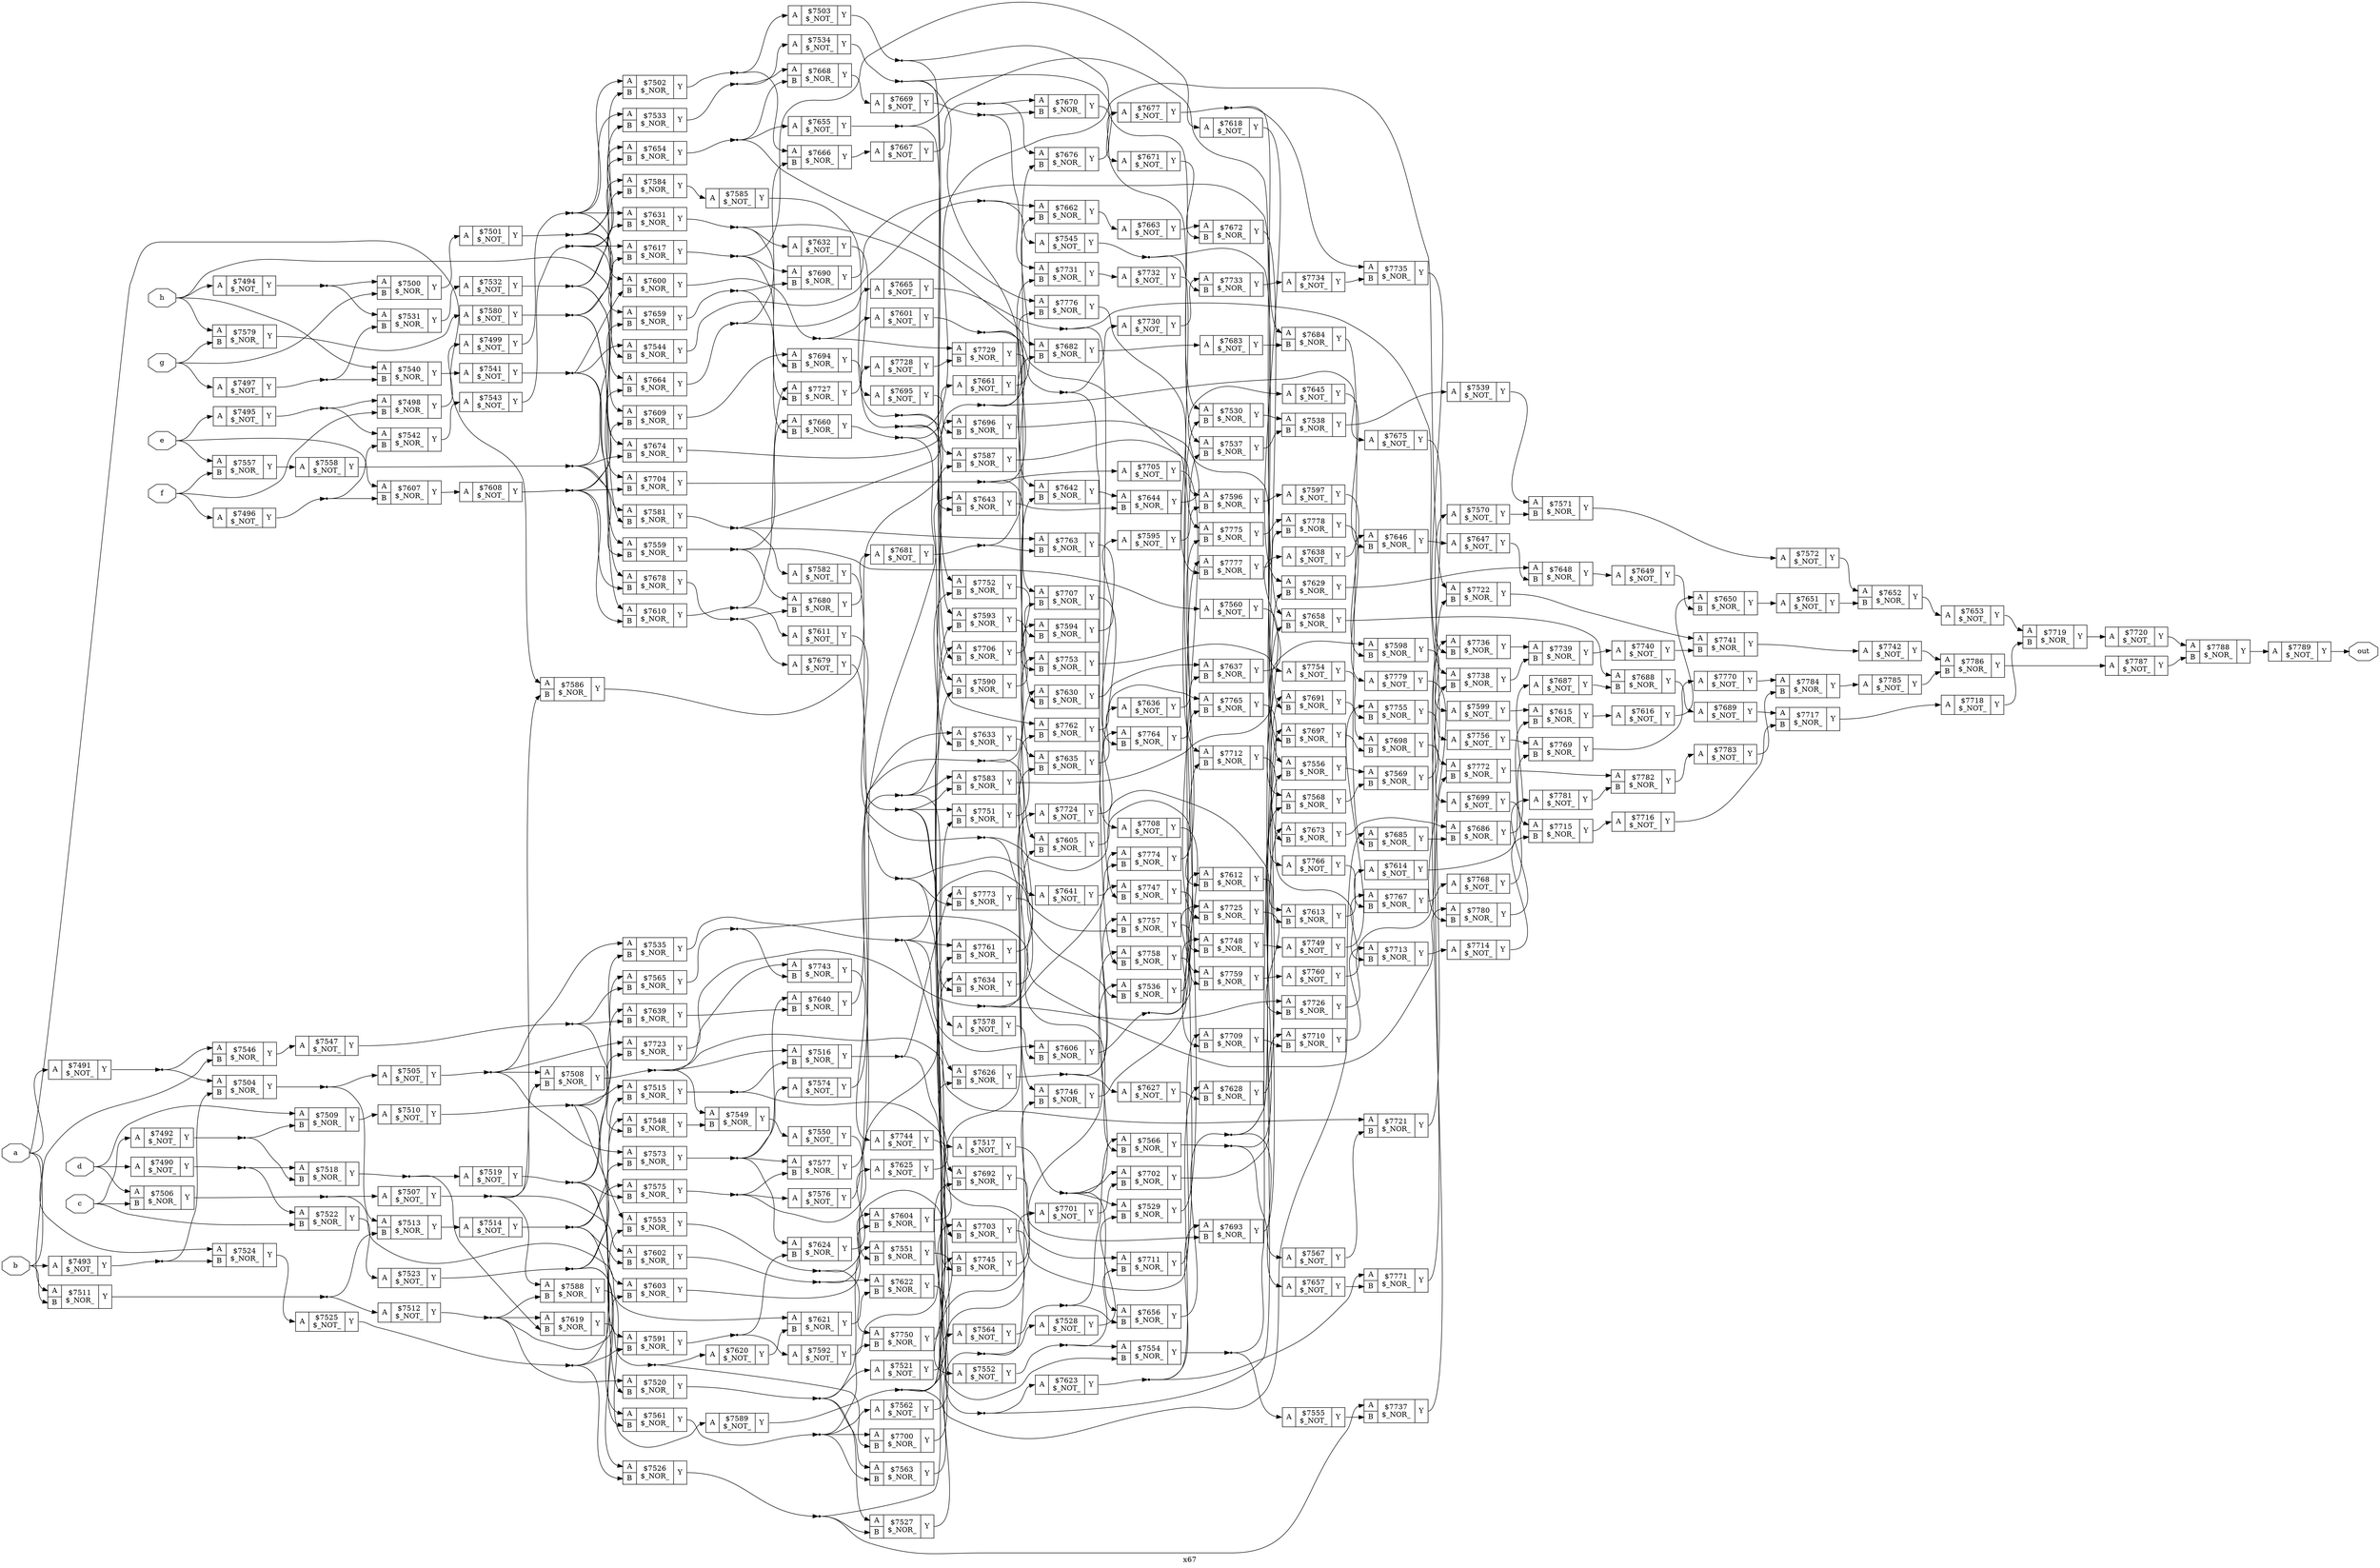 digraph "x67" {
label="x67";
rankdir="LR";
remincross=true;
n300 [ shape=octagon, label="a", color="black", fontcolor="black" ];
n301 [ shape=octagon, label="b", color="black", fontcolor="black" ];
n302 [ shape=octagon, label="c", color="black", fontcolor="black" ];
n303 [ shape=octagon, label="d", color="black", fontcolor="black" ];
n304 [ shape=octagon, label="e", color="black", fontcolor="black" ];
n305 [ shape=octagon, label="f", color="black", fontcolor="black" ];
n306 [ shape=octagon, label="g", color="black", fontcolor="black" ];
n307 [ shape=octagon, label="h", color="black", fontcolor="black" ];
n308 [ shape=octagon, label="out", color="black", fontcolor="black" ];
c311 [ shape=record, label="{{<p309> A}|$7490\n$_NOT_|{<p310> Y}}" ];
c312 [ shape=record, label="{{<p309> A}|$7491\n$_NOT_|{<p310> Y}}" ];
c313 [ shape=record, label="{{<p309> A}|$7492\n$_NOT_|{<p310> Y}}" ];
c314 [ shape=record, label="{{<p309> A}|$7493\n$_NOT_|{<p310> Y}}" ];
c315 [ shape=record, label="{{<p309> A}|$7494\n$_NOT_|{<p310> Y}}" ];
c316 [ shape=record, label="{{<p309> A}|$7495\n$_NOT_|{<p310> Y}}" ];
c317 [ shape=record, label="{{<p309> A}|$7496\n$_NOT_|{<p310> Y}}" ];
c318 [ shape=record, label="{{<p309> A}|$7497\n$_NOT_|{<p310> Y}}" ];
c320 [ shape=record, label="{{<p309> A|<p319> B}|$7498\n$_NOR_|{<p310> Y}}" ];
c321 [ shape=record, label="{{<p309> A}|$7499\n$_NOT_|{<p310> Y}}" ];
c322 [ shape=record, label="{{<p309> A|<p319> B}|$7500\n$_NOR_|{<p310> Y}}" ];
c323 [ shape=record, label="{{<p309> A}|$7501\n$_NOT_|{<p310> Y}}" ];
c324 [ shape=record, label="{{<p309> A|<p319> B}|$7502\n$_NOR_|{<p310> Y}}" ];
c325 [ shape=record, label="{{<p309> A}|$7503\n$_NOT_|{<p310> Y}}" ];
c326 [ shape=record, label="{{<p309> A|<p319> B}|$7504\n$_NOR_|{<p310> Y}}" ];
c327 [ shape=record, label="{{<p309> A}|$7505\n$_NOT_|{<p310> Y}}" ];
c328 [ shape=record, label="{{<p309> A|<p319> B}|$7506\n$_NOR_|{<p310> Y}}" ];
c329 [ shape=record, label="{{<p309> A}|$7507\n$_NOT_|{<p310> Y}}" ];
c330 [ shape=record, label="{{<p309> A|<p319> B}|$7508\n$_NOR_|{<p310> Y}}" ];
c331 [ shape=record, label="{{<p309> A|<p319> B}|$7509\n$_NOR_|{<p310> Y}}" ];
c332 [ shape=record, label="{{<p309> A}|$7510\n$_NOT_|{<p310> Y}}" ];
c333 [ shape=record, label="{{<p309> A|<p319> B}|$7511\n$_NOR_|{<p310> Y}}" ];
c334 [ shape=record, label="{{<p309> A}|$7512\n$_NOT_|{<p310> Y}}" ];
c335 [ shape=record, label="{{<p309> A|<p319> B}|$7513\n$_NOR_|{<p310> Y}}" ];
c336 [ shape=record, label="{{<p309> A}|$7514\n$_NOT_|{<p310> Y}}" ];
c337 [ shape=record, label="{{<p309> A|<p319> B}|$7515\n$_NOR_|{<p310> Y}}" ];
c338 [ shape=record, label="{{<p309> A|<p319> B}|$7516\n$_NOR_|{<p310> Y}}" ];
c339 [ shape=record, label="{{<p309> A}|$7517\n$_NOT_|{<p310> Y}}" ];
c340 [ shape=record, label="{{<p309> A|<p319> B}|$7518\n$_NOR_|{<p310> Y}}" ];
c341 [ shape=record, label="{{<p309> A}|$7519\n$_NOT_|{<p310> Y}}" ];
c342 [ shape=record, label="{{<p309> A|<p319> B}|$7520\n$_NOR_|{<p310> Y}}" ];
c343 [ shape=record, label="{{<p309> A}|$7521\n$_NOT_|{<p310> Y}}" ];
c344 [ shape=record, label="{{<p309> A|<p319> B}|$7522\n$_NOR_|{<p310> Y}}" ];
c345 [ shape=record, label="{{<p309> A}|$7523\n$_NOT_|{<p310> Y}}" ];
c346 [ shape=record, label="{{<p309> A|<p319> B}|$7524\n$_NOR_|{<p310> Y}}" ];
c347 [ shape=record, label="{{<p309> A}|$7525\n$_NOT_|{<p310> Y}}" ];
c348 [ shape=record, label="{{<p309> A|<p319> B}|$7526\n$_NOR_|{<p310> Y}}" ];
c349 [ shape=record, label="{{<p309> A|<p319> B}|$7527\n$_NOR_|{<p310> Y}}" ];
c350 [ shape=record, label="{{<p309> A}|$7528\n$_NOT_|{<p310> Y}}" ];
c351 [ shape=record, label="{{<p309> A|<p319> B}|$7529\n$_NOR_|{<p310> Y}}" ];
c352 [ shape=record, label="{{<p309> A|<p319> B}|$7530\n$_NOR_|{<p310> Y}}" ];
c353 [ shape=record, label="{{<p309> A|<p319> B}|$7531\n$_NOR_|{<p310> Y}}" ];
c354 [ shape=record, label="{{<p309> A}|$7532\n$_NOT_|{<p310> Y}}" ];
c355 [ shape=record, label="{{<p309> A|<p319> B}|$7533\n$_NOR_|{<p310> Y}}" ];
c356 [ shape=record, label="{{<p309> A}|$7534\n$_NOT_|{<p310> Y}}" ];
c357 [ shape=record, label="{{<p309> A|<p319> B}|$7535\n$_NOR_|{<p310> Y}}" ];
c358 [ shape=record, label="{{<p309> A|<p319> B}|$7536\n$_NOR_|{<p310> Y}}" ];
c359 [ shape=record, label="{{<p309> A|<p319> B}|$7537\n$_NOR_|{<p310> Y}}" ];
c360 [ shape=record, label="{{<p309> A|<p319> B}|$7538\n$_NOR_|{<p310> Y}}" ];
c361 [ shape=record, label="{{<p309> A}|$7539\n$_NOT_|{<p310> Y}}" ];
c362 [ shape=record, label="{{<p309> A|<p319> B}|$7540\n$_NOR_|{<p310> Y}}" ];
c363 [ shape=record, label="{{<p309> A}|$7541\n$_NOT_|{<p310> Y}}" ];
c364 [ shape=record, label="{{<p309> A|<p319> B}|$7542\n$_NOR_|{<p310> Y}}" ];
c365 [ shape=record, label="{{<p309> A}|$7543\n$_NOT_|{<p310> Y}}" ];
c366 [ shape=record, label="{{<p309> A|<p319> B}|$7544\n$_NOR_|{<p310> Y}}" ];
c367 [ shape=record, label="{{<p309> A}|$7545\n$_NOT_|{<p310> Y}}" ];
c368 [ shape=record, label="{{<p309> A|<p319> B}|$7546\n$_NOR_|{<p310> Y}}" ];
c369 [ shape=record, label="{{<p309> A}|$7547\n$_NOT_|{<p310> Y}}" ];
c370 [ shape=record, label="{{<p309> A|<p319> B}|$7548\n$_NOR_|{<p310> Y}}" ];
c371 [ shape=record, label="{{<p309> A|<p319> B}|$7549\n$_NOR_|{<p310> Y}}" ];
c372 [ shape=record, label="{{<p309> A}|$7550\n$_NOT_|{<p310> Y}}" ];
c373 [ shape=record, label="{{<p309> A|<p319> B}|$7551\n$_NOR_|{<p310> Y}}" ];
c374 [ shape=record, label="{{<p309> A}|$7552\n$_NOT_|{<p310> Y}}" ];
c375 [ shape=record, label="{{<p309> A|<p319> B}|$7553\n$_NOR_|{<p310> Y}}" ];
c376 [ shape=record, label="{{<p309> A|<p319> B}|$7554\n$_NOR_|{<p310> Y}}" ];
c377 [ shape=record, label="{{<p309> A}|$7555\n$_NOT_|{<p310> Y}}" ];
c378 [ shape=record, label="{{<p309> A|<p319> B}|$7556\n$_NOR_|{<p310> Y}}" ];
c379 [ shape=record, label="{{<p309> A|<p319> B}|$7557\n$_NOR_|{<p310> Y}}" ];
c380 [ shape=record, label="{{<p309> A}|$7558\n$_NOT_|{<p310> Y}}" ];
c381 [ shape=record, label="{{<p309> A|<p319> B}|$7559\n$_NOR_|{<p310> Y}}" ];
c382 [ shape=record, label="{{<p309> A}|$7560\n$_NOT_|{<p310> Y}}" ];
c383 [ shape=record, label="{{<p309> A|<p319> B}|$7561\n$_NOR_|{<p310> Y}}" ];
c384 [ shape=record, label="{{<p309> A}|$7562\n$_NOT_|{<p310> Y}}" ];
c385 [ shape=record, label="{{<p309> A|<p319> B}|$7563\n$_NOR_|{<p310> Y}}" ];
c386 [ shape=record, label="{{<p309> A}|$7564\n$_NOT_|{<p310> Y}}" ];
c387 [ shape=record, label="{{<p309> A|<p319> B}|$7565\n$_NOR_|{<p310> Y}}" ];
c388 [ shape=record, label="{{<p309> A|<p319> B}|$7566\n$_NOR_|{<p310> Y}}" ];
c389 [ shape=record, label="{{<p309> A}|$7567\n$_NOT_|{<p310> Y}}" ];
c390 [ shape=record, label="{{<p309> A|<p319> B}|$7568\n$_NOR_|{<p310> Y}}" ];
c391 [ shape=record, label="{{<p309> A|<p319> B}|$7569\n$_NOR_|{<p310> Y}}" ];
c392 [ shape=record, label="{{<p309> A}|$7570\n$_NOT_|{<p310> Y}}" ];
c393 [ shape=record, label="{{<p309> A|<p319> B}|$7571\n$_NOR_|{<p310> Y}}" ];
c394 [ shape=record, label="{{<p309> A}|$7572\n$_NOT_|{<p310> Y}}" ];
c395 [ shape=record, label="{{<p309> A|<p319> B}|$7573\n$_NOR_|{<p310> Y}}" ];
c396 [ shape=record, label="{{<p309> A}|$7574\n$_NOT_|{<p310> Y}}" ];
c397 [ shape=record, label="{{<p309> A|<p319> B}|$7575\n$_NOR_|{<p310> Y}}" ];
c398 [ shape=record, label="{{<p309> A}|$7576\n$_NOT_|{<p310> Y}}" ];
c399 [ shape=record, label="{{<p309> A|<p319> B}|$7577\n$_NOR_|{<p310> Y}}" ];
c400 [ shape=record, label="{{<p309> A}|$7578\n$_NOT_|{<p310> Y}}" ];
c401 [ shape=record, label="{{<p309> A|<p319> B}|$7579\n$_NOR_|{<p310> Y}}" ];
c402 [ shape=record, label="{{<p309> A}|$7580\n$_NOT_|{<p310> Y}}" ];
c403 [ shape=record, label="{{<p309> A|<p319> B}|$7581\n$_NOR_|{<p310> Y}}" ];
c404 [ shape=record, label="{{<p309> A}|$7582\n$_NOT_|{<p310> Y}}" ];
c405 [ shape=record, label="{{<p309> A|<p319> B}|$7583\n$_NOR_|{<p310> Y}}" ];
c406 [ shape=record, label="{{<p309> A|<p319> B}|$7584\n$_NOR_|{<p310> Y}}" ];
c407 [ shape=record, label="{{<p309> A}|$7585\n$_NOT_|{<p310> Y}}" ];
c408 [ shape=record, label="{{<p309> A|<p319> B}|$7586\n$_NOR_|{<p310> Y}}" ];
c409 [ shape=record, label="{{<p309> A|<p319> B}|$7587\n$_NOR_|{<p310> Y}}" ];
c410 [ shape=record, label="{{<p309> A|<p319> B}|$7588\n$_NOR_|{<p310> Y}}" ];
c411 [ shape=record, label="{{<p309> A}|$7589\n$_NOT_|{<p310> Y}}" ];
c412 [ shape=record, label="{{<p309> A|<p319> B}|$7590\n$_NOR_|{<p310> Y}}" ];
c413 [ shape=record, label="{{<p309> A|<p319> B}|$7591\n$_NOR_|{<p310> Y}}" ];
c414 [ shape=record, label="{{<p309> A}|$7592\n$_NOT_|{<p310> Y}}" ];
c415 [ shape=record, label="{{<p309> A|<p319> B}|$7593\n$_NOR_|{<p310> Y}}" ];
c416 [ shape=record, label="{{<p309> A|<p319> B}|$7594\n$_NOR_|{<p310> Y}}" ];
c417 [ shape=record, label="{{<p309> A}|$7595\n$_NOT_|{<p310> Y}}" ];
c418 [ shape=record, label="{{<p309> A|<p319> B}|$7596\n$_NOR_|{<p310> Y}}" ];
c419 [ shape=record, label="{{<p309> A}|$7597\n$_NOT_|{<p310> Y}}" ];
c420 [ shape=record, label="{{<p309> A|<p319> B}|$7598\n$_NOR_|{<p310> Y}}" ];
c421 [ shape=record, label="{{<p309> A}|$7599\n$_NOT_|{<p310> Y}}" ];
c422 [ shape=record, label="{{<p309> A|<p319> B}|$7600\n$_NOR_|{<p310> Y}}" ];
c423 [ shape=record, label="{{<p309> A}|$7601\n$_NOT_|{<p310> Y}}" ];
c424 [ shape=record, label="{{<p309> A|<p319> B}|$7602\n$_NOR_|{<p310> Y}}" ];
c425 [ shape=record, label="{{<p309> A|<p319> B}|$7603\n$_NOR_|{<p310> Y}}" ];
c426 [ shape=record, label="{{<p309> A|<p319> B}|$7604\n$_NOR_|{<p310> Y}}" ];
c427 [ shape=record, label="{{<p309> A|<p319> B}|$7605\n$_NOR_|{<p310> Y}}" ];
c428 [ shape=record, label="{{<p309> A|<p319> B}|$7606\n$_NOR_|{<p310> Y}}" ];
c429 [ shape=record, label="{{<p309> A|<p319> B}|$7607\n$_NOR_|{<p310> Y}}" ];
c430 [ shape=record, label="{{<p309> A}|$7608\n$_NOT_|{<p310> Y}}" ];
c431 [ shape=record, label="{{<p309> A|<p319> B}|$7609\n$_NOR_|{<p310> Y}}" ];
c432 [ shape=record, label="{{<p309> A|<p319> B}|$7610\n$_NOR_|{<p310> Y}}" ];
c433 [ shape=record, label="{{<p309> A}|$7611\n$_NOT_|{<p310> Y}}" ];
c434 [ shape=record, label="{{<p309> A|<p319> B}|$7612\n$_NOR_|{<p310> Y}}" ];
c435 [ shape=record, label="{{<p309> A|<p319> B}|$7613\n$_NOR_|{<p310> Y}}" ];
c436 [ shape=record, label="{{<p309> A}|$7614\n$_NOT_|{<p310> Y}}" ];
c437 [ shape=record, label="{{<p309> A|<p319> B}|$7615\n$_NOR_|{<p310> Y}}" ];
c438 [ shape=record, label="{{<p309> A}|$7616\n$_NOT_|{<p310> Y}}" ];
c439 [ shape=record, label="{{<p309> A|<p319> B}|$7617\n$_NOR_|{<p310> Y}}" ];
c440 [ shape=record, label="{{<p309> A}|$7618\n$_NOT_|{<p310> Y}}" ];
c441 [ shape=record, label="{{<p309> A|<p319> B}|$7619\n$_NOR_|{<p310> Y}}" ];
c442 [ shape=record, label="{{<p309> A}|$7620\n$_NOT_|{<p310> Y}}" ];
c443 [ shape=record, label="{{<p309> A|<p319> B}|$7621\n$_NOR_|{<p310> Y}}" ];
c444 [ shape=record, label="{{<p309> A|<p319> B}|$7622\n$_NOR_|{<p310> Y}}" ];
c445 [ shape=record, label="{{<p309> A}|$7623\n$_NOT_|{<p310> Y}}" ];
c446 [ shape=record, label="{{<p309> A|<p319> B}|$7624\n$_NOR_|{<p310> Y}}" ];
c447 [ shape=record, label="{{<p309> A}|$7625\n$_NOT_|{<p310> Y}}" ];
c448 [ shape=record, label="{{<p309> A|<p319> B}|$7626\n$_NOR_|{<p310> Y}}" ];
c449 [ shape=record, label="{{<p309> A}|$7627\n$_NOT_|{<p310> Y}}" ];
c450 [ shape=record, label="{{<p309> A|<p319> B}|$7628\n$_NOR_|{<p310> Y}}" ];
c451 [ shape=record, label="{{<p309> A|<p319> B}|$7629\n$_NOR_|{<p310> Y}}" ];
c452 [ shape=record, label="{{<p309> A|<p319> B}|$7630\n$_NOR_|{<p310> Y}}" ];
c453 [ shape=record, label="{{<p309> A|<p319> B}|$7631\n$_NOR_|{<p310> Y}}" ];
c454 [ shape=record, label="{{<p309> A}|$7632\n$_NOT_|{<p310> Y}}" ];
c455 [ shape=record, label="{{<p309> A|<p319> B}|$7633\n$_NOR_|{<p310> Y}}" ];
c456 [ shape=record, label="{{<p309> A|<p319> B}|$7634\n$_NOR_|{<p310> Y}}" ];
c457 [ shape=record, label="{{<p309> A|<p319> B}|$7635\n$_NOR_|{<p310> Y}}" ];
c458 [ shape=record, label="{{<p309> A}|$7636\n$_NOT_|{<p310> Y}}" ];
c459 [ shape=record, label="{{<p309> A|<p319> B}|$7637\n$_NOR_|{<p310> Y}}" ];
c460 [ shape=record, label="{{<p309> A}|$7638\n$_NOT_|{<p310> Y}}" ];
c461 [ shape=record, label="{{<p309> A|<p319> B}|$7639\n$_NOR_|{<p310> Y}}" ];
c462 [ shape=record, label="{{<p309> A|<p319> B}|$7640\n$_NOR_|{<p310> Y}}" ];
c463 [ shape=record, label="{{<p309> A}|$7641\n$_NOT_|{<p310> Y}}" ];
c464 [ shape=record, label="{{<p309> A|<p319> B}|$7642\n$_NOR_|{<p310> Y}}" ];
c465 [ shape=record, label="{{<p309> A|<p319> B}|$7643\n$_NOR_|{<p310> Y}}" ];
c466 [ shape=record, label="{{<p309> A|<p319> B}|$7644\n$_NOR_|{<p310> Y}}" ];
c467 [ shape=record, label="{{<p309> A}|$7645\n$_NOT_|{<p310> Y}}" ];
c468 [ shape=record, label="{{<p309> A|<p319> B}|$7646\n$_NOR_|{<p310> Y}}" ];
c469 [ shape=record, label="{{<p309> A}|$7647\n$_NOT_|{<p310> Y}}" ];
c470 [ shape=record, label="{{<p309> A|<p319> B}|$7648\n$_NOR_|{<p310> Y}}" ];
c471 [ shape=record, label="{{<p309> A}|$7649\n$_NOT_|{<p310> Y}}" ];
c472 [ shape=record, label="{{<p309> A|<p319> B}|$7650\n$_NOR_|{<p310> Y}}" ];
c473 [ shape=record, label="{{<p309> A}|$7651\n$_NOT_|{<p310> Y}}" ];
c474 [ shape=record, label="{{<p309> A|<p319> B}|$7652\n$_NOR_|{<p310> Y}}" ];
c475 [ shape=record, label="{{<p309> A}|$7653\n$_NOT_|{<p310> Y}}" ];
c476 [ shape=record, label="{{<p309> A|<p319> B}|$7654\n$_NOR_|{<p310> Y}}" ];
c477 [ shape=record, label="{{<p309> A}|$7655\n$_NOT_|{<p310> Y}}" ];
c478 [ shape=record, label="{{<p309> A|<p319> B}|$7656\n$_NOR_|{<p310> Y}}" ];
c479 [ shape=record, label="{{<p309> A}|$7657\n$_NOT_|{<p310> Y}}" ];
c480 [ shape=record, label="{{<p309> A|<p319> B}|$7658\n$_NOR_|{<p310> Y}}" ];
c481 [ shape=record, label="{{<p309> A|<p319> B}|$7659\n$_NOR_|{<p310> Y}}" ];
c482 [ shape=record, label="{{<p309> A|<p319> B}|$7660\n$_NOR_|{<p310> Y}}" ];
c483 [ shape=record, label="{{<p309> A}|$7661\n$_NOT_|{<p310> Y}}" ];
c484 [ shape=record, label="{{<p309> A|<p319> B}|$7662\n$_NOR_|{<p310> Y}}" ];
c485 [ shape=record, label="{{<p309> A}|$7663\n$_NOT_|{<p310> Y}}" ];
c486 [ shape=record, label="{{<p309> A|<p319> B}|$7664\n$_NOR_|{<p310> Y}}" ];
c487 [ shape=record, label="{{<p309> A}|$7665\n$_NOT_|{<p310> Y}}" ];
c488 [ shape=record, label="{{<p309> A|<p319> B}|$7666\n$_NOR_|{<p310> Y}}" ];
c489 [ shape=record, label="{{<p309> A}|$7667\n$_NOT_|{<p310> Y}}" ];
c490 [ shape=record, label="{{<p309> A|<p319> B}|$7668\n$_NOR_|{<p310> Y}}" ];
c491 [ shape=record, label="{{<p309> A}|$7669\n$_NOT_|{<p310> Y}}" ];
c492 [ shape=record, label="{{<p309> A|<p319> B}|$7670\n$_NOR_|{<p310> Y}}" ];
c493 [ shape=record, label="{{<p309> A}|$7671\n$_NOT_|{<p310> Y}}" ];
c494 [ shape=record, label="{{<p309> A|<p319> B}|$7672\n$_NOR_|{<p310> Y}}" ];
c495 [ shape=record, label="{{<p309> A|<p319> B}|$7673\n$_NOR_|{<p310> Y}}" ];
c496 [ shape=record, label="{{<p309> A|<p319> B}|$7674\n$_NOR_|{<p310> Y}}" ];
c497 [ shape=record, label="{{<p309> A}|$7675\n$_NOT_|{<p310> Y}}" ];
c498 [ shape=record, label="{{<p309> A|<p319> B}|$7676\n$_NOR_|{<p310> Y}}" ];
c499 [ shape=record, label="{{<p309> A}|$7677\n$_NOT_|{<p310> Y}}" ];
c500 [ shape=record, label="{{<p309> A|<p319> B}|$7678\n$_NOR_|{<p310> Y}}" ];
c501 [ shape=record, label="{{<p309> A}|$7679\n$_NOT_|{<p310> Y}}" ];
c502 [ shape=record, label="{{<p309> A|<p319> B}|$7680\n$_NOR_|{<p310> Y}}" ];
c503 [ shape=record, label="{{<p309> A}|$7681\n$_NOT_|{<p310> Y}}" ];
c504 [ shape=record, label="{{<p309> A|<p319> B}|$7682\n$_NOR_|{<p310> Y}}" ];
c505 [ shape=record, label="{{<p309> A}|$7683\n$_NOT_|{<p310> Y}}" ];
c506 [ shape=record, label="{{<p309> A|<p319> B}|$7684\n$_NOR_|{<p310> Y}}" ];
c507 [ shape=record, label="{{<p309> A|<p319> B}|$7685\n$_NOR_|{<p310> Y}}" ];
c508 [ shape=record, label="{{<p309> A|<p319> B}|$7686\n$_NOR_|{<p310> Y}}" ];
c509 [ shape=record, label="{{<p309> A}|$7687\n$_NOT_|{<p310> Y}}" ];
c510 [ shape=record, label="{{<p309> A|<p319> B}|$7688\n$_NOR_|{<p310> Y}}" ];
c511 [ shape=record, label="{{<p309> A}|$7689\n$_NOT_|{<p310> Y}}" ];
c512 [ shape=record, label="{{<p309> A|<p319> B}|$7690\n$_NOR_|{<p310> Y}}" ];
c513 [ shape=record, label="{{<p309> A|<p319> B}|$7691\n$_NOR_|{<p310> Y}}" ];
c514 [ shape=record, label="{{<p309> A|<p319> B}|$7692\n$_NOR_|{<p310> Y}}" ];
c515 [ shape=record, label="{{<p309> A|<p319> B}|$7693\n$_NOR_|{<p310> Y}}" ];
c516 [ shape=record, label="{{<p309> A|<p319> B}|$7694\n$_NOR_|{<p310> Y}}" ];
c517 [ shape=record, label="{{<p309> A}|$7695\n$_NOT_|{<p310> Y}}" ];
c518 [ shape=record, label="{{<p309> A|<p319> B}|$7696\n$_NOR_|{<p310> Y}}" ];
c519 [ shape=record, label="{{<p309> A|<p319> B}|$7697\n$_NOR_|{<p310> Y}}" ];
c520 [ shape=record, label="{{<p309> A|<p319> B}|$7698\n$_NOR_|{<p310> Y}}" ];
c521 [ shape=record, label="{{<p309> A}|$7699\n$_NOT_|{<p310> Y}}" ];
c522 [ shape=record, label="{{<p309> A|<p319> B}|$7700\n$_NOR_|{<p310> Y}}" ];
c523 [ shape=record, label="{{<p309> A}|$7701\n$_NOT_|{<p310> Y}}" ];
c524 [ shape=record, label="{{<p309> A|<p319> B}|$7702\n$_NOR_|{<p310> Y}}" ];
c525 [ shape=record, label="{{<p309> A|<p319> B}|$7703\n$_NOR_|{<p310> Y}}" ];
c526 [ shape=record, label="{{<p309> A|<p319> B}|$7704\n$_NOR_|{<p310> Y}}" ];
c527 [ shape=record, label="{{<p309> A}|$7705\n$_NOT_|{<p310> Y}}" ];
c528 [ shape=record, label="{{<p309> A|<p319> B}|$7706\n$_NOR_|{<p310> Y}}" ];
c529 [ shape=record, label="{{<p309> A|<p319> B}|$7707\n$_NOR_|{<p310> Y}}" ];
c530 [ shape=record, label="{{<p309> A}|$7708\n$_NOT_|{<p310> Y}}" ];
c531 [ shape=record, label="{{<p309> A|<p319> B}|$7709\n$_NOR_|{<p310> Y}}" ];
c532 [ shape=record, label="{{<p309> A|<p319> B}|$7710\n$_NOR_|{<p310> Y}}" ];
c533 [ shape=record, label="{{<p309> A|<p319> B}|$7711\n$_NOR_|{<p310> Y}}" ];
c534 [ shape=record, label="{{<p309> A|<p319> B}|$7712\n$_NOR_|{<p310> Y}}" ];
c535 [ shape=record, label="{{<p309> A|<p319> B}|$7713\n$_NOR_|{<p310> Y}}" ];
c536 [ shape=record, label="{{<p309> A}|$7714\n$_NOT_|{<p310> Y}}" ];
c537 [ shape=record, label="{{<p309> A|<p319> B}|$7715\n$_NOR_|{<p310> Y}}" ];
c538 [ shape=record, label="{{<p309> A}|$7716\n$_NOT_|{<p310> Y}}" ];
c539 [ shape=record, label="{{<p309> A|<p319> B}|$7717\n$_NOR_|{<p310> Y}}" ];
c540 [ shape=record, label="{{<p309> A}|$7718\n$_NOT_|{<p310> Y}}" ];
c541 [ shape=record, label="{{<p309> A|<p319> B}|$7719\n$_NOR_|{<p310> Y}}" ];
c542 [ shape=record, label="{{<p309> A}|$7720\n$_NOT_|{<p310> Y}}" ];
c543 [ shape=record, label="{{<p309> A|<p319> B}|$7721\n$_NOR_|{<p310> Y}}" ];
c544 [ shape=record, label="{{<p309> A|<p319> B}|$7722\n$_NOR_|{<p310> Y}}" ];
c545 [ shape=record, label="{{<p309> A|<p319> B}|$7723\n$_NOR_|{<p310> Y}}" ];
c546 [ shape=record, label="{{<p309> A}|$7724\n$_NOT_|{<p310> Y}}" ];
c547 [ shape=record, label="{{<p309> A|<p319> B}|$7725\n$_NOR_|{<p310> Y}}" ];
c548 [ shape=record, label="{{<p309> A|<p319> B}|$7726\n$_NOR_|{<p310> Y}}" ];
c549 [ shape=record, label="{{<p309> A|<p319> B}|$7727\n$_NOR_|{<p310> Y}}" ];
c550 [ shape=record, label="{{<p309> A}|$7728\n$_NOT_|{<p310> Y}}" ];
c551 [ shape=record, label="{{<p309> A|<p319> B}|$7729\n$_NOR_|{<p310> Y}}" ];
c552 [ shape=record, label="{{<p309> A}|$7730\n$_NOT_|{<p310> Y}}" ];
c553 [ shape=record, label="{{<p309> A|<p319> B}|$7731\n$_NOR_|{<p310> Y}}" ];
c554 [ shape=record, label="{{<p309> A}|$7732\n$_NOT_|{<p310> Y}}" ];
c555 [ shape=record, label="{{<p309> A|<p319> B}|$7733\n$_NOR_|{<p310> Y}}" ];
c556 [ shape=record, label="{{<p309> A}|$7734\n$_NOT_|{<p310> Y}}" ];
c557 [ shape=record, label="{{<p309> A|<p319> B}|$7735\n$_NOR_|{<p310> Y}}" ];
c558 [ shape=record, label="{{<p309> A|<p319> B}|$7736\n$_NOR_|{<p310> Y}}" ];
c559 [ shape=record, label="{{<p309> A|<p319> B}|$7737\n$_NOR_|{<p310> Y}}" ];
c560 [ shape=record, label="{{<p309> A|<p319> B}|$7738\n$_NOR_|{<p310> Y}}" ];
c561 [ shape=record, label="{{<p309> A|<p319> B}|$7739\n$_NOR_|{<p310> Y}}" ];
c562 [ shape=record, label="{{<p309> A}|$7740\n$_NOT_|{<p310> Y}}" ];
c563 [ shape=record, label="{{<p309> A|<p319> B}|$7741\n$_NOR_|{<p310> Y}}" ];
c564 [ shape=record, label="{{<p309> A}|$7742\n$_NOT_|{<p310> Y}}" ];
c565 [ shape=record, label="{{<p309> A|<p319> B}|$7743\n$_NOR_|{<p310> Y}}" ];
c566 [ shape=record, label="{{<p309> A}|$7744\n$_NOT_|{<p310> Y}}" ];
c567 [ shape=record, label="{{<p309> A|<p319> B}|$7745\n$_NOR_|{<p310> Y}}" ];
c568 [ shape=record, label="{{<p309> A|<p319> B}|$7746\n$_NOR_|{<p310> Y}}" ];
c569 [ shape=record, label="{{<p309> A|<p319> B}|$7747\n$_NOR_|{<p310> Y}}" ];
c570 [ shape=record, label="{{<p309> A|<p319> B}|$7748\n$_NOR_|{<p310> Y}}" ];
c571 [ shape=record, label="{{<p309> A}|$7749\n$_NOT_|{<p310> Y}}" ];
c572 [ shape=record, label="{{<p309> A|<p319> B}|$7750\n$_NOR_|{<p310> Y}}" ];
c573 [ shape=record, label="{{<p309> A|<p319> B}|$7751\n$_NOR_|{<p310> Y}}" ];
c574 [ shape=record, label="{{<p309> A|<p319> B}|$7752\n$_NOR_|{<p310> Y}}" ];
c575 [ shape=record, label="{{<p309> A|<p319> B}|$7753\n$_NOR_|{<p310> Y}}" ];
c576 [ shape=record, label="{{<p309> A}|$7754\n$_NOT_|{<p310> Y}}" ];
c577 [ shape=record, label="{{<p309> A|<p319> B}|$7755\n$_NOR_|{<p310> Y}}" ];
c578 [ shape=record, label="{{<p309> A}|$7756\n$_NOT_|{<p310> Y}}" ];
c579 [ shape=record, label="{{<p309> A|<p319> B}|$7757\n$_NOR_|{<p310> Y}}" ];
c580 [ shape=record, label="{{<p309> A|<p319> B}|$7758\n$_NOR_|{<p310> Y}}" ];
c581 [ shape=record, label="{{<p309> A|<p319> B}|$7759\n$_NOR_|{<p310> Y}}" ];
c582 [ shape=record, label="{{<p309> A}|$7760\n$_NOT_|{<p310> Y}}" ];
c583 [ shape=record, label="{{<p309> A|<p319> B}|$7761\n$_NOR_|{<p310> Y}}" ];
c584 [ shape=record, label="{{<p309> A|<p319> B}|$7762\n$_NOR_|{<p310> Y}}" ];
c585 [ shape=record, label="{{<p309> A|<p319> B}|$7763\n$_NOR_|{<p310> Y}}" ];
c586 [ shape=record, label="{{<p309> A|<p319> B}|$7764\n$_NOR_|{<p310> Y}}" ];
c587 [ shape=record, label="{{<p309> A|<p319> B}|$7765\n$_NOR_|{<p310> Y}}" ];
c588 [ shape=record, label="{{<p309> A}|$7766\n$_NOT_|{<p310> Y}}" ];
c589 [ shape=record, label="{{<p309> A|<p319> B}|$7767\n$_NOR_|{<p310> Y}}" ];
c590 [ shape=record, label="{{<p309> A}|$7768\n$_NOT_|{<p310> Y}}" ];
c591 [ shape=record, label="{{<p309> A|<p319> B}|$7769\n$_NOR_|{<p310> Y}}" ];
c592 [ shape=record, label="{{<p309> A}|$7770\n$_NOT_|{<p310> Y}}" ];
c593 [ shape=record, label="{{<p309> A|<p319> B}|$7771\n$_NOR_|{<p310> Y}}" ];
c594 [ shape=record, label="{{<p309> A|<p319> B}|$7772\n$_NOR_|{<p310> Y}}" ];
c595 [ shape=record, label="{{<p309> A|<p319> B}|$7773\n$_NOR_|{<p310> Y}}" ];
c596 [ shape=record, label="{{<p309> A|<p319> B}|$7774\n$_NOR_|{<p310> Y}}" ];
c597 [ shape=record, label="{{<p309> A|<p319> B}|$7775\n$_NOR_|{<p310> Y}}" ];
c598 [ shape=record, label="{{<p309> A|<p319> B}|$7776\n$_NOR_|{<p310> Y}}" ];
c599 [ shape=record, label="{{<p309> A|<p319> B}|$7777\n$_NOR_|{<p310> Y}}" ];
c600 [ shape=record, label="{{<p309> A|<p319> B}|$7778\n$_NOR_|{<p310> Y}}" ];
c601 [ shape=record, label="{{<p309> A}|$7779\n$_NOT_|{<p310> Y}}" ];
c602 [ shape=record, label="{{<p309> A|<p319> B}|$7780\n$_NOR_|{<p310> Y}}" ];
c603 [ shape=record, label="{{<p309> A}|$7781\n$_NOT_|{<p310> Y}}" ];
c604 [ shape=record, label="{{<p309> A|<p319> B}|$7782\n$_NOR_|{<p310> Y}}" ];
c605 [ shape=record, label="{{<p309> A}|$7783\n$_NOT_|{<p310> Y}}" ];
c606 [ shape=record, label="{{<p309> A|<p319> B}|$7784\n$_NOR_|{<p310> Y}}" ];
c607 [ shape=record, label="{{<p309> A}|$7785\n$_NOT_|{<p310> Y}}" ];
c608 [ shape=record, label="{{<p309> A|<p319> B}|$7786\n$_NOR_|{<p310> Y}}" ];
c609 [ shape=record, label="{{<p309> A}|$7787\n$_NOT_|{<p310> Y}}" ];
c610 [ shape=record, label="{{<p309> A|<p319> B}|$7788\n$_NOR_|{<p310> Y}}" ];
c611 [ shape=record, label="{{<p309> A}|$7789\n$_NOT_|{<p310> Y}}" ];
n1 [ shape=point ];
c402:p310:e -> n1:w [color="black", label=""];
n1:e -> c403:p319:w [color="black", label=""];
n1:e -> c439:p319:w [color="black", label=""];
n1:e -> c453:p319:w [color="black", label=""];
n1:e -> c500:p309:w [color="black", label=""];
n10 [ shape=point ];
c411:p310:e -> n10:w [color="black", label=""];
n10:e -> c412:p319:w [color="black", label=""];
n10:e -> c507:p309:w [color="black", label=""];
n10:e -> c514:p319:w [color="black", label=""];
n10:e -> c528:p309:w [color="black", label=""];
n10:e -> c580:p309:w [color="black", label=""];
c492:p310:e -> c493:p309:w [color="black", label=""];
c493:p310:e -> c494:p319:w [color="black", label=""];
c494:p310:e -> c495:p319:w [color="black", label=""];
c495:p310:e -> c508:p309:w [color="black", label=""];
n104 [ shape=point ];
c496:p310:e -> n104:w [color="black", label=""];
n104:e -> c497:p309:w [color="black", label=""];
n104:e -> c498:p319:w [color="black", label=""];
n104:e -> c598:p319:w [color="black", label=""];
c497:p310:e -> c594:p309:w [color="black", label=""];
c498:p310:e -> c499:p309:w [color="black", label=""];
n107 [ shape=point ];
c499:p310:e -> n107:w [color="black", label=""];
n107:e -> c506:p309:w [color="black", label=""];
n107:e -> c557:p309:w [color="black", label=""];
n108 [ shape=point ];
c500:p310:e -> n108:w [color="black", label=""];
n108:e -> c501:p309:w [color="black", label=""];
n108:e -> c502:p319:w [color="black", label=""];
n109 [ shape=point ];
c501:p310:e -> n109:w [color="black", label=""];
n109:e -> c525:p319:w [color="black", label=""];
n109:e -> c579:p319:w [color="black", label=""];
n109:e -> c595:p319:w [color="black", label=""];
n11 [ shape=point ];
c311:p310:e -> n11:w [color="black", label=""];
n11:e -> c340:p309:w [color="black", label=""];
n11:e -> c344:p309:w [color="black", label=""];
n110 [ shape=point ];
c321:p310:e -> n110:w [color="black", label=""];
n110:e -> c324:p309:w [color="black", label=""];
n110:e -> c355:p309:w [color="black", label=""];
n110:e -> c422:p309:w [color="black", label=""];
n110:e -> c453:p309:w [color="black", label=""];
c502:p310:e -> c503:p309:w [color="black", label=""];
n112 [ shape=point ];
c503:p310:e -> n112:w [color="black", label=""];
n112:e -> c504:p319:w [color="black", label=""];
n112:e -> c585:p319:w [color="black", label=""];
c504:p310:e -> c505:p309:w [color="black", label=""];
c505:p310:e -> c506:p319:w [color="black", label=""];
c506:p310:e -> c507:p319:w [color="black", label=""];
c507:p310:e -> c508:p319:w [color="black", label=""];
c508:p310:e -> c509:p309:w [color="black", label=""];
c509:p310:e -> c510:p319:w [color="black", label=""];
c510:p310:e -> c511:p309:w [color="black", label=""];
c412:p310:e -> c416:p309:w [color="black", label=""];
c511:p310:e -> c539:p309:w [color="black", label=""];
c322:p310:e -> c323:p309:w [color="black", label=""];
c512:p310:e -> c513:p319:w [color="black", label=""];
c513:p310:e -> c520:p309:w [color="black", label=""];
c514:p310:e -> c515:p319:w [color="black", label=""];
c515:p310:e -> c519:p309:w [color="black", label=""];
c516:p310:e -> c517:p309:w [color="black", label=""];
c517:p310:e -> c518:p319:w [color="black", label=""];
c518:p310:e -> c519:p319:w [color="black", label=""];
c519:p310:e -> c520:p319:w [color="black", label=""];
n13 [ shape=point ];
c413:p310:e -> n13:w [color="black", label=""];
n13:e -> c414:p309:w [color="black", label=""];
n13:e -> c446:p319:w [color="black", label=""];
c520:p310:e -> c521:p309:w [color="black", label=""];
c521:p310:e -> c537:p309:w [color="black", label=""];
n132 [ shape=point ];
c323:p310:e -> n132:w [color="black", label=""];
n132:e -> c324:p319:w [color="black", label=""];
n132:e -> c476:p309:w [color="black", label=""];
n132:e -> c481:p309:w [color="black", label=""];
n132:e -> c486:p309:w [color="black", label=""];
c522:p310:e -> c523:p309:w [color="black", label=""];
c523:p310:e -> c524:p319:w [color="black", label=""];
c524:p310:e -> c532:p309:w [color="black", label=""];
c525:p310:e -> c531:p309:w [color="black", label=""];
n137 [ shape=point ];
c526:p310:e -> n137:w [color="black", label=""];
n137:e -> c527:p309:w [color="black", label=""];
n137:e -> c529:p309:w [color="black", label=""];
n137:e -> c553:p319:w [color="black", label=""];
c527:p310:e -> c547:p319:w [color="black", label=""];
c528:p310:e -> c529:p319:w [color="black", label=""];
c414:p310:e -> c415:p319:w [color="black", label=""];
c529:p310:e -> c530:p309:w [color="black", label=""];
c530:p310:e -> c531:p319:w [color="black", label=""];
c531:p310:e -> c532:p319:w [color="black", label=""];
n143 [ shape=point ];
c324:p310:e -> n143:w [color="black", label=""];
n143:e -> c325:p309:w [color="black", label=""];
n143:e -> c488:p309:w [color="black", label=""];
c532:p310:e -> c535:p309:w [color="black", label=""];
c533:p310:e -> c534:p319:w [color="black", label=""];
c534:p310:e -> c535:p319:w [color="black", label=""];
c535:p310:e -> c536:p309:w [color="black", label=""];
c536:p310:e -> c537:p319:w [color="black", label=""];
c537:p310:e -> c538:p309:w [color="black", label=""];
c415:p310:e -> c416:p319:w [color="black", label=""];
c538:p310:e -> c539:p319:w [color="black", label=""];
c539:p310:e -> c540:p309:w [color="black", label=""];
c540:p310:e -> c541:p319:w [color="black", label=""];
c541:p310:e -> c542:p309:w [color="black", label=""];
n154 [ shape=point ];
c325:p310:e -> n154:w [color="black", label=""];
n154:e -> c352:p309:w [color="black", label=""];
n154:e -> c574:p309:w [color="black", label=""];
c542:p310:e -> c610:p309:w [color="black", label=""];
c543:p310:e -> c544:p319:w [color="black", label=""];
c544:p310:e -> c563:p309:w [color="black", label=""];
n158 [ shape=point ];
c545:p310:e -> n158:w [color="black", label=""];
n158:e -> c546:p309:w [color="black", label=""];
n158:e -> c548:p309:w [color="black", label=""];
n158:e -> c596:p319:w [color="black", label=""];
c546:p310:e -> c586:p309:w [color="black", label=""];
c416:p310:e -> c417:p309:w [color="black", label=""];
c547:p310:e -> c548:p319:w [color="black", label=""];
c548:p310:e -> c558:p309:w [color="black", label=""];
c549:p310:e -> c550:p309:w [color="black", label=""];
c550:p310:e -> c551:p319:w [color="black", label=""];
n164 [ shape=point ];
c551:p310:e -> n164:w [color="black", label=""];
n164:e -> c552:p309:w [color="black", label=""];
n164:e -> c580:p319:w [color="black", label=""];
n165 [ shape=point ];
c326:p310:e -> n165:w [color="black", label=""];
n165:e -> c327:p309:w [color="black", label=""];
n165:e -> c335:p309:w [color="black", label=""];
c552:p310:e -> c555:p309:w [color="black", label=""];
c553:p310:e -> c554:p309:w [color="black", label=""];
c554:p310:e -> c555:p319:w [color="black", label=""];
c555:p310:e -> c556:p309:w [color="black", label=""];
c417:p310:e -> c418:p319:w [color="black", label=""];
c556:p310:e -> c557:p319:w [color="black", label=""];
c557:p310:e -> c558:p319:w [color="black", label=""];
c558:p310:e -> c561:p309:w [color="black", label=""];
c559:p310:e -> c560:p319:w [color="black", label=""];
c560:p310:e -> c561:p319:w [color="black", label=""];
c561:p310:e -> c562:p309:w [color="black", label=""];
n176 [ shape=point ];
c327:p310:e -> n176:w [color="black", label=""];
n176:e -> c330:p309:w [color="black", label=""];
n176:e -> c357:p309:w [color="black", label=""];
n176:e -> c395:p309:w [color="black", label=""];
n176:e -> c545:p309:w [color="black", label=""];
c562:p310:e -> c563:p319:w [color="black", label=""];
c563:p310:e -> c564:p309:w [color="black", label=""];
c564:p310:e -> c608:p309:w [color="black", label=""];
c418:p310:e -> c419:p309:w [color="black", label=""];
c565:p310:e -> c566:p309:w [color="black", label=""];
c566:p310:e -> c567:p319:w [color="black", label=""];
c567:p310:e -> c568:p319:w [color="black", label=""];
c568:p310:e -> c570:p309:w [color="black", label=""];
c569:p310:e -> c570:p319:w [color="black", label=""];
c570:p310:e -> c571:p309:w [color="black", label=""];
c571:p310:e -> c577:p309:w [color="black", label=""];
n187 [ shape=point ];
c328:p310:e -> n187:w [color="black", label=""];
n187:e -> c329:p309:w [color="black", label=""];
n187:e -> c443:p309:w [color="black", label=""];
c572:p310:e -> c573:p319:w [color="black", label=""];
c573:p310:e -> c575:p309:w [color="black", label=""];
c419:p310:e -> c420:p319:w [color="black", label=""];
c574:p310:e -> c575:p319:w [color="black", label=""];
c575:p310:e -> c576:p309:w [color="black", label=""];
c576:p310:e -> c577:p319:w [color="black", label=""];
c577:p310:e -> c578:p309:w [color="black", label=""];
c578:p310:e -> c591:p309:w [color="black", label=""];
c579:p310:e -> c581:p309:w [color="black", label=""];
c580:p310:e -> c581:p319:w [color="black", label=""];
c581:p310:e -> c582:p309:w [color="black", label=""];
n198 [ shape=point ];
c329:p310:e -> n198:w [color="black", label=""];
n198:e -> c330:p319:w [color="black", label=""];
n198:e -> c408:p319:w [color="black", label=""];
n198:e -> c410:p309:w [color="black", label=""];
n198:e -> c424:p309:w [color="black", label=""];
c582:p310:e -> c589:p309:w [color="black", label=""];
n2 [ shape=point ];
c403:p310:e -> n2:w [color="black", label=""];
n2:e -> c404:p309:w [color="black", label=""];
n2:e -> c518:p309:w [color="black", label=""];
n2:e -> c585:p309:w [color="black", label=""];
c420:p310:e -> c421:p309:w [color="black", label=""];
c583:p310:e -> c584:p319:w [color="black", label=""];
c584:p310:e -> c587:p309:w [color="black", label=""];
c585:p310:e -> c586:p319:w [color="black", label=""];
c586:p310:e -> c587:p319:w [color="black", label=""];
c587:p310:e -> c588:p309:w [color="black", label=""];
c588:p310:e -> c589:p319:w [color="black", label=""];
c589:p310:e -> c590:p309:w [color="black", label=""];
c590:p310:e -> c591:p319:w [color="black", label=""];
c591:p310:e -> c592:p309:w [color="black", label=""];
n209 [ shape=point ];
c330:p310:e -> n209:w [color="black", label=""];
n209:e -> c338:p309:w [color="black", label=""];
n209:e -> c371:p309:w [color="black", label=""];
n209:e -> c543:p309:w [color="black", label=""];
n209:e -> c565:p309:w [color="black", label=""];
c421:p310:e -> c437:p309:w [color="black", label=""];
c592:p310:e -> c606:p309:w [color="black", label=""];
c593:p310:e -> c594:p319:w [color="black", label=""];
c594:p310:e -> c604:p309:w [color="black", label=""];
c595:p310:e -> c602:p309:w [color="black", label=""];
c596:p310:e -> c597:p319:w [color="black", label=""];
c597:p310:e -> c600:p309:w [color="black", label=""];
c598:p310:e -> c599:p319:w [color="black", label=""];
c599:p310:e -> c600:p319:w [color="black", label=""];
c600:p310:e -> c601:p309:w [color="black", label=""];
c601:p310:e -> c602:p319:w [color="black", label=""];
n22 [ shape=point ];
c312:p310:e -> n22:w [color="black", label=""];
n22:e -> c326:p309:w [color="black", label=""];
n22:e -> c368:p309:w [color="black", label=""];
c331:p310:e -> c332:p309:w [color="black", label=""];
c602:p310:e -> c603:p309:w [color="black", label=""];
c603:p310:e -> c604:p319:w [color="black", label=""];
c604:p310:e -> c605:p309:w [color="black", label=""];
c605:p310:e -> c606:p319:w [color="black", label=""];
c606:p310:e -> c607:p309:w [color="black", label=""];
c607:p310:e -> c608:p319:w [color="black", label=""];
c608:p310:e -> c609:p309:w [color="black", label=""];
c609:p310:e -> c610:p319:w [color="black", label=""];
c610:p310:e -> c611:p309:w [color="black", label=""];
n23 [ shape=point ];
c422:p310:e -> n23:w [color="black", label=""];
n23:e -> c423:p309:w [color="black", label=""];
n23:e -> c551:p309:w [color="black", label=""];
n230 [ shape=point ];
c332:p310:e -> n230:w [color="black", label=""];
n230:e -> c337:p309:w [color="black", label=""];
n230:e -> c357:p319:w [color="black", label=""];
n230:e -> c375:p309:w [color="black", label=""];
n230:e -> c387:p309:w [color="black", label=""];
n230:e -> c425:p309:w [color="black", label=""];
n231 [ shape=point ];
c333:p310:e -> n231:w [color="black", label=""];
n231:e -> c334:p309:w [color="black", label=""];
n231:e -> c335:p319:w [color="black", label=""];
n232 [ shape=point ];
c334:p310:e -> n232:w [color="black", label=""];
n232:e -> c342:p309:w [color="black", label=""];
n232:e -> c410:p319:w [color="black", label=""];
n232:e -> c425:p319:w [color="black", label=""];
n232:e -> c441:p309:w [color="black", label=""];
c335:p310:e -> c336:p309:w [color="black", label=""];
n234 [ shape=point ];
c336:p310:e -> n234:w [color="black", label=""];
n234:e -> c337:p319:w [color="black", label=""];
n234:e -> c383:p309:w [color="black", label=""];
n234:e -> c397:p309:w [color="black", label=""];
n234:e -> c424:p319:w [color="black", label=""];
n235 [ shape=point ];
c337:p310:e -> n235:w [color="black", label=""];
n235:e -> c338:p319:w [color="black", label=""];
n235:e -> c533:p309:w [color="black", label=""];
n236 [ shape=point ];
c338:p310:e -> n236:w [color="black", label=""];
n236:e -> c339:p309:w [color="black", label=""];
n236:e -> c595:p309:w [color="black", label=""];
n237 [ shape=point ];
c339:p310:e -> n237:w [color="black", label=""];
n237:e -> c351:p309:w [color="black", label=""];
n237:e -> c358:p309:w [color="black", label=""];
n237:e -> c478:p309:w [color="black", label=""];
n237:e -> c524:p309:w [color="black", label=""];
n238 [ shape=point ];
c340:p310:e -> n238:w [color="black", label=""];
n238:e -> c341:p309:w [color="black", label=""];
n238:e -> c441:p319:w [color="black", label=""];
n239 [ shape=point ];
c341:p310:e -> n239:w [color="black", label=""];
n239:e -> c342:p319:w [color="black", label=""];
n239:e -> c397:p319:w [color="black", label=""];
n239:e -> c413:p309:w [color="black", label=""];
n239:e -> c461:p309:w [color="black", label=""];
n239:e -> c545:p319:w [color="black", label=""];
n24 [ shape=point ];
c423:p310:e -> n24:w [color="black", label=""];
n24:e -> c427:p309:w [color="black", label=""];
n24:e -> c464:p309:w [color="black", label=""];
n24:e -> c534:p309:w [color="black", label=""];
n240 [ shape=point ];
c342:p310:e -> n240:w [color="black", label=""];
n240:e -> c343:p309:w [color="black", label=""];
n240:e -> c349:p309:w [color="black", label=""];
n240:e -> c373:p309:w [color="black", label=""];
n240:e -> c385:p309:w [color="black", label=""];
c343:p310:e -> c456:p309:w [color="black", label=""];
c344:p310:e -> c345:p309:w [color="black", label=""];
n243 [ shape=point ];
c345:p310:e -> n243:w [color="black", label=""];
n243:e -> c348:p309:w [color="black", label=""];
n243:e -> c370:p309:w [color="black", label=""];
n243:e -> c383:p319:w [color="black", label=""];
n243:e -> c395:p319:w [color="black", label=""];
c346:p310:e -> c347:p309:w [color="black", label=""];
n245 [ shape=point ];
c347:p310:e -> n245:w [color="black", label=""];
n245:e -> c348:p319:w [color="black", label=""];
n245:e -> c375:p319:w [color="black", label=""];
n245:e -> c413:p319:w [color="black", label=""];
n246 [ shape=point ];
c348:p310:e -> n246:w [color="black", label=""];
n246:e -> c349:p319:w [color="black", label=""];
n246:e -> c559:p309:w [color="black", label=""];
n246:e -> c567:p309:w [color="black", label=""];
n247 [ shape=point ];
c349:p310:e -> n247:w [color="black", label=""];
n247:e -> c350:p309:w [color="black", label=""];
n247:e -> c452:p309:w [color="black", label=""];
c350:p310:e -> c351:p319:w [color="black", label=""];
c351:p310:e -> c352:p319:w [color="black", label=""];
n25 [ shape=point ];
c424:p310:e -> n25:w [color="black", label=""];
n25:e -> c426:p309:w [color="black", label=""];
n25:e -> c444:p309:w [color="black", label=""];
c352:p310:e -> c360:p309:w [color="black", label=""];
c353:p310:e -> c354:p309:w [color="black", label=""];
n252 [ shape=point ];
c354:p310:e -> n252:w [color="black", label=""];
n252:e -> c355:p319:w [color="black", label=""];
n252:e -> c406:p309:w [color="black", label=""];
n252:e -> c496:p309:w [color="black", label=""];
n252:e -> c526:p309:w [color="black", label=""];
n253 [ shape=point ];
c355:p310:e -> n253:w [color="black", label=""];
n253:e -> c356:p309:w [color="black", label=""];
n253:e -> c490:p309:w [color="black", label=""];
n254 [ shape=point ];
c356:p310:e -> n254:w [color="black", label=""];
n254:e -> c359:p309:w [color="black", label=""];
n254:e -> c415:p309:w [color="black", label=""];
n254:e -> c452:p319:w [color="black", label=""];
n255 [ shape=point ];
c357:p310:e -> n255:w [color="black", label=""];
n255:e -> c358:p319:w [color="black", label=""];
n255:e -> c428:p309:w [color="black", label=""];
n255:e -> c448:p309:w [color="black", label=""];
n255:e -> c583:p309:w [color="black", label=""];
c358:p310:e -> c359:p319:w [color="black", label=""];
c359:p310:e -> c360:p319:w [color="black", label=""];
c360:p310:e -> c361:p309:w [color="black", label=""];
c361:p310:e -> c393:p309:w [color="black", label=""];
c425:p310:e -> c426:p319:w [color="black", label=""];
c362:p310:e -> c363:p309:w [color="black", label=""];
n261 [ shape=point ];
c363:p310:e -> n261:w [color="black", label=""];
n261:e -> c366:p309:w [color="black", label=""];
n261:e -> c381:p309:w [color="black", label=""];
n261:e -> c422:p319:w [color="black", label=""];
n261:e -> c432:p309:w [color="black", label=""];
c364:p310:e -> c365:p309:w [color="black", label=""];
n263 [ shape=point ];
c365:p310:e -> n263:w [color="black", label=""];
n263:e -> c366:p319:w [color="black", label=""];
n263:e -> c406:p319:w [color="black", label=""];
n263:e -> c439:p309:w [color="black", label=""];
n263:e -> c476:p319:w [color="black", label=""];
n264 [ shape=point ];
c366:p310:e -> n264:w [color="black", label=""];
n264:e -> c367:p309:w [color="black", label=""];
n264:e -> c484:p309:w [color="black", label=""];
n265 [ shape=point ];
c367:p310:e -> n265:w [color="black", label=""];
n265:e -> c378:p309:w [color="black", label=""];
n265:e -> c597:p309:w [color="black", label=""];
c368:p310:e -> c369:p309:w [color="black", label=""];
n267 [ shape=point ];
c369:p310:e -> n267:w [color="black", label=""];
n267:e -> c370:p319:w [color="black", label=""];
n267:e -> c387:p319:w [color="black", label=""];
n267:e -> c461:p319:w [color="black", label=""];
c370:p310:e -> c371:p319:w [color="black", label=""];
c371:p310:e -> c372:p309:w [color="black", label=""];
c426:p310:e -> c427:p319:w [color="black", label=""];
c372:p310:e -> c373:p319:w [color="black", label=""];
c373:p310:e -> c374:p309:w [color="black", label=""];
n272 [ shape=point ];
c374:p310:e -> n272:w [color="black", label=""];
n272:e -> c376:p309:w [color="black", label=""];
n272:e -> c533:p319:w [color="black", label=""];
n273 [ shape=point ];
c375:p310:e -> n273:w [color="black", label=""];
n273:e -> c376:p319:w [color="black", label=""];
n273:e -> c572:p309:w [color="black", label=""];
n274 [ shape=point ];
c376:p310:e -> n274:w [color="black", label=""];
n274:e -> c377:p309:w [color="black", label=""];
n274:e -> c378:p319:w [color="black", label=""];
c377:p310:e -> c559:p319:w [color="black", label=""];
c378:p310:e -> c391:p309:w [color="black", label=""];
c379:p310:e -> c380:p309:w [color="black", label=""];
n278 [ shape=point ];
c380:p310:e -> n278:w [color="black", label=""];
n278:e -> c381:p319:w [color="black", label=""];
n278:e -> c403:p309:w [color="black", label=""];
n278:e -> c481:p319:w [color="black", label=""];
n278:e -> c496:p319:w [color="black", label=""];
n279 [ shape=point ];
c381:p310:e -> n279:w [color="black", label=""];
n279:e -> c382:p309:w [color="black", label=""];
n279:e -> c482:p309:w [color="black", label=""];
n279:e -> c502:p309:w [color="black", label=""];
c427:p310:e -> c435:p309:w [color="black", label=""];
c382:p310:e -> c390:p309:w [color="black", label=""];
n281 [ shape=point ];
c383:p310:e -> n281:w [color="black", label=""];
n281:e -> c384:p309:w [color="black", label=""];
n281:e -> c385:p319:w [color="black", label=""];
n281:e -> c522:p309:w [color="black", label=""];
n281:e -> c572:p319:w [color="black", label=""];
c384:p310:e -> c525:p309:w [color="black", label=""];
c385:p310:e -> c386:p309:w [color="black", label=""];
n284 [ shape=point ];
c386:p310:e -> n284:w [color="black", label=""];
n284:e -> c388:p309:w [color="black", label=""];
n284:e -> c478:p319:w [color="black", label=""];
n285 [ shape=point ];
c387:p310:e -> n285:w [color="black", label=""];
n285:e -> c388:p319:w [color="black", label=""];
n285:e -> c565:p319:w [color="black", label=""];
n286 [ shape=point ];
c388:p310:e -> n286:w [color="black", label=""];
n286:e -> c389:p309:w [color="black", label=""];
n286:e -> c390:p319:w [color="black", label=""];
c389:p310:e -> c543:p319:w [color="black", label=""];
c390:p310:e -> c391:p319:w [color="black", label=""];
c391:p310:e -> c392:p309:w [color="black", label=""];
n29 [ shape=point ];
c428:p310:e -> n29:w [color="black", label=""];
n29:e -> c434:p309:w [color="black", label=""];
n29:e -> c547:p309:w [color="black", label=""];
n29:e -> c599:p309:w [color="black", label=""];
c392:p310:e -> c393:p319:w [color="black", label=""];
c393:p310:e -> c394:p309:w [color="black", label=""];
c394:p310:e -> c474:p309:w [color="black", label=""];
n293 [ shape=point ];
c395:p310:e -> n293:w [color="black", label=""];
n293:e -> c396:p309:w [color="black", label=""];
n293:e -> c399:p309:w [color="black", label=""];
n293:e -> c446:p309:w [color="black", label=""];
n293:e -> c462:p309:w [color="black", label=""];
c396:p310:e -> c455:p309:w [color="black", label=""];
n295 [ shape=point ];
c397:p310:e -> n295:w [color="black", label=""];
n295:e -> c398:p309:w [color="black", label=""];
n295:e -> c399:p319:w [color="black", label=""];
n295:e -> c583:p319:w [color="black", label=""];
c398:p310:e -> c465:p309:w [color="black", label=""];
n297 [ shape=point ];
c399:p310:e -> n297:w [color="black", label=""];
n297:e -> c400:p309:w [color="black", label=""];
n297:e -> c405:p309:w [color="black", label=""];
n297:e -> c574:p319:w [color="black", label=""];
c400:p310:e -> c428:p319:w [color="black", label=""];
c401:p310:e -> c402:p309:w [color="black", label=""];
n3 [ shape=point ];
c404:p310:e -> n3:w [color="black", label=""];
n3:e -> c405:p319:w [color="black", label=""];
n3:e -> c456:p319:w [color="black", label=""];
n3:e -> c514:p309:w [color="black", label=""];
n3:e -> c573:p309:w [color="black", label=""];
c429:p310:e -> c430:p309:w [color="black", label=""];
n300:e -> c312:p309:w [color="black", label=""];
n300:e -> c333:p309:w [color="black", label=""];
n300:e -> c346:p309:w [color="black", label=""];
n300:e -> c408:p309:w [color="black", label=""];
n301:e -> c314:p309:w [color="black", label=""];
n301:e -> c333:p319:w [color="black", label=""];
n301:e -> c368:p319:w [color="black", label=""];
n302:e -> c313:p309:w [color="black", label=""];
n302:e -> c328:p319:w [color="black", label=""];
n302:e -> c344:p319:w [color="black", label=""];
n303:e -> c311:p309:w [color="black", label=""];
n303:e -> c328:p309:w [color="black", label=""];
n303:e -> c331:p309:w [color="black", label=""];
n304:e -> c316:p309:w [color="black", label=""];
n304:e -> c379:p309:w [color="black", label=""];
n304:e -> c429:p309:w [color="black", label=""];
n305:e -> c317:p309:w [color="black", label=""];
n305:e -> c320:p319:w [color="black", label=""];
n305:e -> c379:p319:w [color="black", label=""];
n306:e -> c318:p309:w [color="black", label=""];
n306:e -> c322:p319:w [color="black", label=""];
n306:e -> c401:p319:w [color="black", label=""];
n307:e -> c315:p309:w [color="black", label=""];
n307:e -> c362:p309:w [color="black", label=""];
n307:e -> c401:p309:w [color="black", label=""];
n307:e -> c431:p309:w [color="black", label=""];
c611:p310:e -> n308:w [color="black", label=""];
n31 [ shape=point ];
c430:p310:e -> n31:w [color="black", label=""];
n31:e -> c431:p319:w [color="black", label=""];
n31:e -> c432:p319:w [color="black", label=""];
n31:e -> c486:p319:w [color="black", label=""];
n31:e -> c500:p319:w [color="black", label=""];
n31:e -> c526:p319:w [color="black", label=""];
c431:p310:e -> c516:p309:w [color="black", label=""];
n33 [ shape=point ];
c313:p310:e -> n33:w [color="black", label=""];
n33:e -> c331:p319:w [color="black", label=""];
n33:e -> c340:p319:w [color="black", label=""];
n34 [ shape=point ];
c432:p310:e -> n34:w [color="black", label=""];
n34:e -> c433:p309:w [color="black", label=""];
n34:e -> c549:p309:w [color="black", label=""];
n35 [ shape=point ];
c433:p310:e -> n35:w [color="black", label=""];
n35:e -> c434:p319:w [color="black", label=""];
n35:e -> c568:p309:w [color="black", label=""];
c434:p310:e -> c435:p319:w [color="black", label=""];
c435:p310:e -> c436:p309:w [color="black", label=""];
c436:p310:e -> c437:p319:w [color="black", label=""];
c437:p310:e -> c438:p309:w [color="black", label=""];
c405:p310:e -> c420:p309:w [color="black", label=""];
c438:p310:e -> c472:p309:w [color="black", label=""];
n41 [ shape=point ];
c439:p310:e -> n41:w [color="black", label=""];
n41:e -> c440:p309:w [color="black", label=""];
n41:e -> c512:p309:w [color="black", label=""];
n41:e -> c549:p319:w [color="black", label=""];
c440:p310:e -> c451:p309:w [color="black", label=""];
n43 [ shape=point ];
c441:p310:e -> n43:w [color="black", label=""];
n43:e -> c442:p309:w [color="black", label=""];
n43:e -> c522:p319:w [color="black", label=""];
n44 [ shape=point ];
c314:p310:e -> n44:w [color="black", label=""];
n44:e -> c326:p319:w [color="black", label=""];
n44:e -> c346:p319:w [color="black", label=""];
c442:p310:e -> c443:p319:w [color="black", label=""];
c443:p310:e -> c444:p319:w [color="black", label=""];
n47 [ shape=point ];
c444:p310:e -> n47:w [color="black", label=""];
n47:e -> c445:p309:w [color="black", label=""];
n47:e -> c495:p309:w [color="black", label=""];
n48 [ shape=point ];
c445:p310:e -> n48:w [color="black", label=""];
n48:e -> c450:p309:w [color="black", label=""];
n48:e -> c515:p309:w [color="black", label=""];
n48:e -> c593:p309:w [color="black", label=""];
c446:p310:e -> c447:p309:w [color="black", label=""];
c406:p310:e -> c407:p309:w [color="black", label=""];
c447:p310:e -> c448:p319:w [color="black", label=""];
n51 [ shape=point ];
c448:p310:e -> n51:w [color="black", label=""];
n51:e -> c449:p309:w [color="black", label=""];
n51:e -> c569:p309:w [color="black", label=""];
n51:e -> c579:p309:w [color="black", label=""];
c449:p310:e -> c450:p319:w [color="black", label=""];
c450:p310:e -> c451:p319:w [color="black", label=""];
c451:p310:e -> c470:p309:w [color="black", label=""];
n55 [ shape=point ];
c315:p310:e -> n55:w [color="black", label=""];
n55:e -> c322:p309:w [color="black", label=""];
n55:e -> c353:p309:w [color="black", label=""];
c452:p310:e -> c459:p309:w [color="black", label=""];
n57 [ shape=point ];
c453:p310:e -> n57:w [color="black", label=""];
n57:e -> c454:p309:w [color="black", label=""];
n57:e -> c504:p309:w [color="black", label=""];
n57:e -> c516:p319:w [color="black", label=""];
n58 [ shape=point ];
c454:p310:e -> n58:w [color="black", label=""];
n58:e -> c455:p319:w [color="black", label=""];
n58:e -> c465:p319:w [color="black", label=""];
n58:e -> c544:p309:w [color="black", label=""];
c455:p310:e -> c457:p309:w [color="black", label=""];
n6 [ shape=point ];
c407:p310:e -> n6:w [color="black", label=""];
n6:e -> c409:p309:w [color="black", label=""];
n6:e -> c412:p309:w [color="black", label=""];
c456:p310:e -> c457:p319:w [color="black", label=""];
c457:p310:e -> c458:p309:w [color="black", label=""];
c458:p310:e -> c459:p319:w [color="black", label=""];
c459:p310:e -> c460:p309:w [color="black", label=""];
c460:p310:e -> c468:p309:w [color="black", label=""];
c461:p310:e -> c462:p319:w [color="black", label=""];
n66 [ shape=point ];
c316:p310:e -> n66:w [color="black", label=""];
n66:e -> c320:p309:w [color="black", label=""];
n66:e -> c364:p309:w [color="black", label=""];
n67 [ shape=point ];
c462:p310:e -> n67:w [color="black", label=""];
n67:e -> c463:p309:w [color="black", label=""];
n67:e -> c464:p319:w [color="black", label=""];
c463:p310:e -> c596:p309:w [color="black", label=""];
c464:p310:e -> c466:p309:w [color="black", label=""];
c408:p310:e -> c409:p319:w [color="black", label=""];
c465:p310:e -> c466:p319:w [color="black", label=""];
c466:p310:e -> c467:p309:w [color="black", label=""];
c467:p310:e -> c468:p319:w [color="black", label=""];
c468:p310:e -> c469:p309:w [color="black", label=""];
c469:p310:e -> c470:p319:w [color="black", label=""];
c470:p310:e -> c471:p309:w [color="black", label=""];
c471:p310:e -> c472:p319:w [color="black", label=""];
n77 [ shape=point ];
c317:p310:e -> n77:w [color="black", label=""];
n77:e -> c364:p319:w [color="black", label=""];
n77:e -> c429:p319:w [color="black", label=""];
c472:p310:e -> c473:p309:w [color="black", label=""];
c473:p310:e -> c474:p319:w [color="black", label=""];
c409:p310:e -> c418:p309:w [color="black", label=""];
c474:p310:e -> c475:p309:w [color="black", label=""];
c475:p310:e -> c541:p309:w [color="black", label=""];
n82 [ shape=point ];
c476:p310:e -> n82:w [color="black", label=""];
n82:e -> c477:p309:w [color="black", label=""];
n82:e -> c490:p319:w [color="black", label=""];
n82:e -> c598:p309:w [color="black", label=""];
n83 [ shape=point ];
c477:p310:e -> n83:w [color="black", label=""];
n83:e -> c480:p309:w [color="black", label=""];
n83:e -> c528:p319:w [color="black", label=""];
n84 [ shape=point ];
c478:p310:e -> n84:w [color="black", label=""];
n84:e -> c479:p309:w [color="black", label=""];
n84:e -> c480:p319:w [color="black", label=""];
n84:e -> c513:p309:w [color="black", label=""];
c479:p310:e -> c593:p319:w [color="black", label=""];
c480:p310:e -> c510:p309:w [color="black", label=""];
n87 [ shape=point ];
c481:p310:e -> n87:w [color="black", label=""];
n87:e -> c482:p319:w [color="black", label=""];
n87:e -> c512:p319:w [color="black", label=""];
n88 [ shape=point ];
c318:p310:e -> n88:w [color="black", label=""];
n88:e -> c353:p319:w [color="black", label=""];
n88:e -> c362:p319:w [color="black", label=""];
n89 [ shape=point ];
c482:p310:e -> n89:w [color="black", label=""];
n89:e -> c483:p309:w [color="black", label=""];
n89:e -> c584:p309:w [color="black", label=""];
c410:p310:e -> c411:p309:w [color="black", label=""];
c483:p310:e -> c484:p319:w [color="black", label=""];
c484:p310:e -> c485:p309:w [color="black", label=""];
c485:p310:e -> c494:p309:w [color="black", label=""];
n93 [ shape=point ];
c486:p310:e -> n93:w [color="black", label=""];
n93:e -> c487:p309:w [color="black", label=""];
n93:e -> c488:p319:w [color="black", label=""];
n94 [ shape=point ];
c487:p310:e -> n94:w [color="black", label=""];
n94:e -> c560:p309:w [color="black", label=""];
n94:e -> c569:p319:w [color="black", label=""];
c488:p310:e -> c489:p309:w [color="black", label=""];
n96 [ shape=point ];
c489:p310:e -> n96:w [color="black", label=""];
n96:e -> c492:p309:w [color="black", label=""];
n96:e -> c498:p309:w [color="black", label=""];
c490:p310:e -> c491:p309:w [color="black", label=""];
n98 [ shape=point ];
c491:p310:e -> n98:w [color="black", label=""];
n98:e -> c492:p319:w [color="black", label=""];
n98:e -> c553:p309:w [color="black", label=""];
c320:p310:e -> c321:p309:w [color="black", label=""];
}
